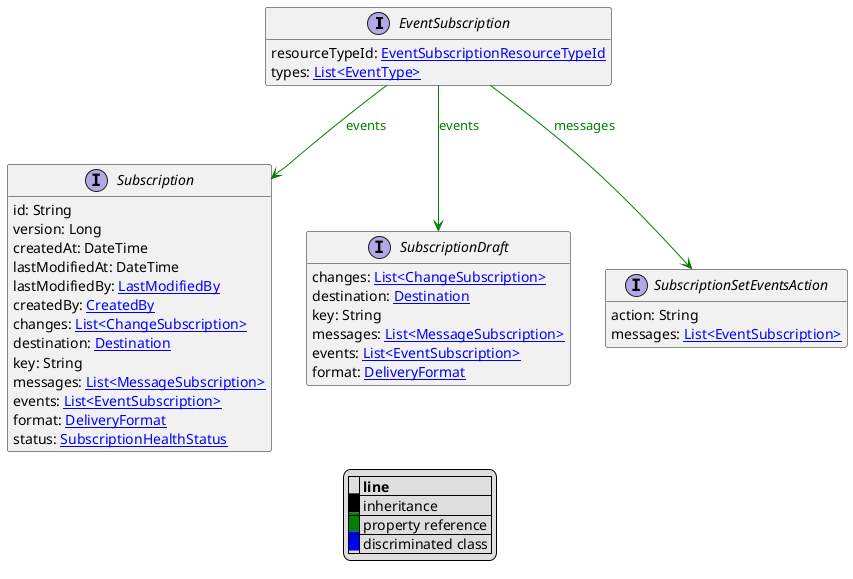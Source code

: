 @startuml

hide empty fields
hide empty methods
legend
|= |= line |
|<back:black>   </back>| inheritance |
|<back:green>   </back>| property reference |
|<back:blue>   </back>| discriminated class |
endlegend
interface EventSubscription [[EventSubscription.svg]]  {
    resourceTypeId: [[EventSubscriptionResourceTypeId.svg EventSubscriptionResourceTypeId]]
    types: [[EventType.svg List<EventType>]]
}



interface Subscription [[Subscription.svg]]  {
    id: String
    version: Long
    createdAt: DateTime
    lastModifiedAt: DateTime
    lastModifiedBy: [[LastModifiedBy.svg LastModifiedBy]]
    createdBy: [[CreatedBy.svg CreatedBy]]
    changes: [[ChangeSubscription.svg List<ChangeSubscription>]]
    destination: [[Destination.svg Destination]]
    key: String
    messages: [[MessageSubscription.svg List<MessageSubscription>]]
    events: [[EventSubscription.svg List<EventSubscription>]]
    format: [[DeliveryFormat.svg DeliveryFormat]]
    status: [[SubscriptionHealthStatus.svg SubscriptionHealthStatus]]
}
interface SubscriptionDraft [[SubscriptionDraft.svg]]  {
    changes: [[ChangeSubscription.svg List<ChangeSubscription>]]
    destination: [[Destination.svg Destination]]
    key: String
    messages: [[MessageSubscription.svg List<MessageSubscription>]]
    events: [[EventSubscription.svg List<EventSubscription>]]
    format: [[DeliveryFormat.svg DeliveryFormat]]
}
interface SubscriptionSetEventsAction [[SubscriptionSetEventsAction.svg]]  {
    action: String
    messages: [[EventSubscription.svg List<EventSubscription>]]
}

EventSubscription --> Subscription #green;text:green : "events"
EventSubscription --> SubscriptionDraft #green;text:green : "events"
EventSubscription --> SubscriptionSetEventsAction #green;text:green : "messages"
@enduml
